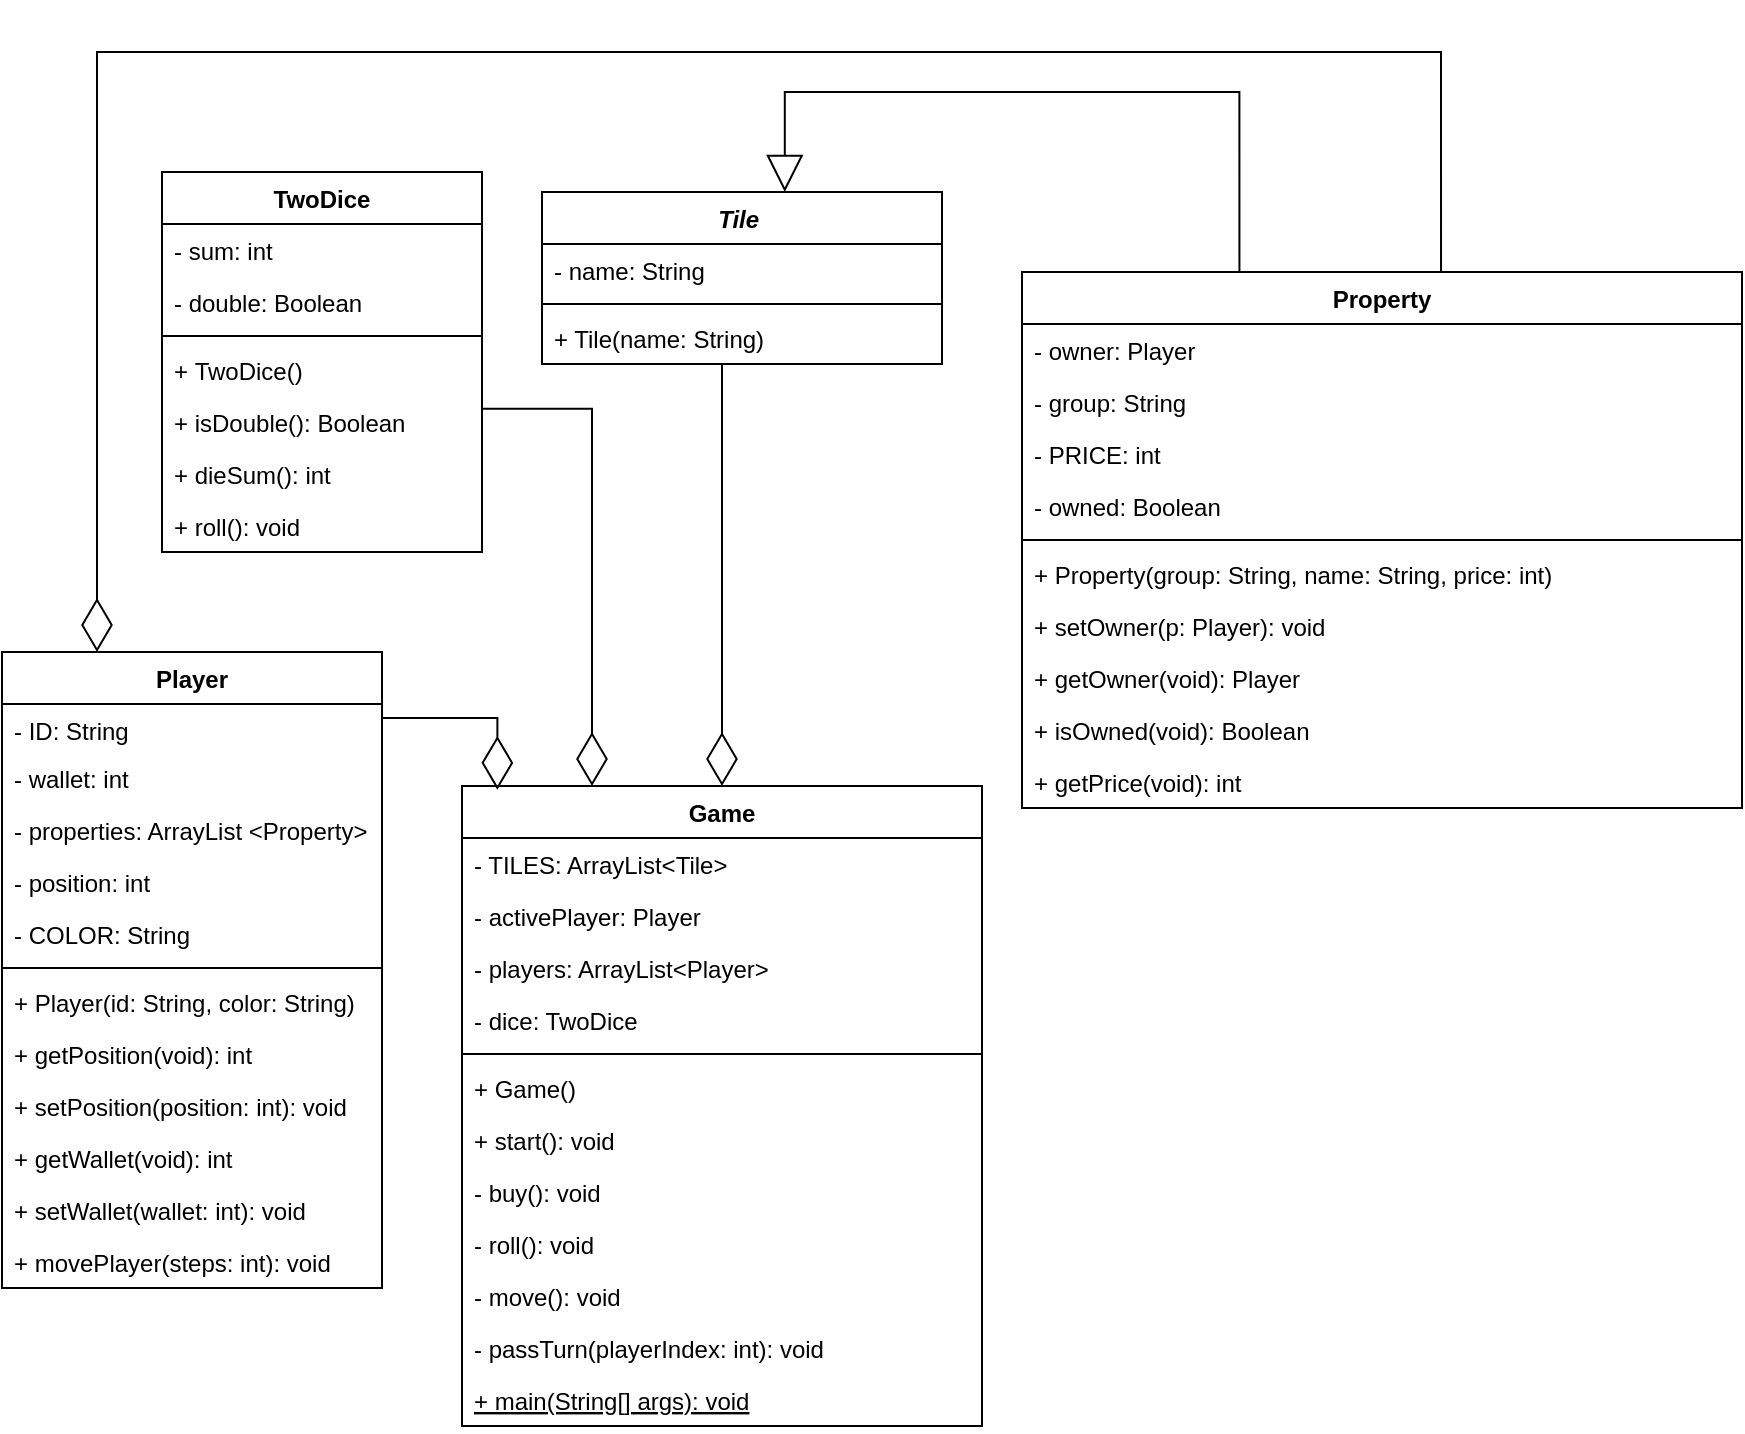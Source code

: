 <mxfile version="15.4.0" type="device"><diagram name="Page-1" id="e7e014a7-5840-1c2e-5031-d8a46d1fe8dd"><mxGraphModel dx="1038" dy="1425" grid="1" gridSize="10" guides="1" tooltips="1" connect="1" arrows="1" fold="1" page="1" pageScale="1" pageWidth="1169" pageHeight="826" background="none" math="0" shadow="0"><root><mxCell id="0"/><mxCell id="1" parent="0"/><mxCell id="EM72AjaU2sy7n-pwyy9N-53" value="Property" style="swimlane;fontStyle=1;align=center;verticalAlign=top;childLayout=stackLayout;horizontal=1;startSize=26;horizontalStack=0;resizeParent=1;resizeParentMax=0;resizeLast=0;collapsible=1;marginBottom=0;" parent="1" vertex="1"><mxGeometry x="550" y="-670" width="360" height="268" as="geometry"/></mxCell><mxCell id="EM72AjaU2sy7n-pwyy9N-74" value="- owner: Player" style="text;strokeColor=none;fillColor=none;align=left;verticalAlign=top;spacingLeft=4;spacingRight=4;overflow=hidden;rotatable=0;points=[[0,0.5],[1,0.5]];portConstraint=eastwest;" parent="EM72AjaU2sy7n-pwyy9N-53" vertex="1"><mxGeometry y="26" width="360" height="26" as="geometry"/></mxCell><mxCell id="EM72AjaU2sy7n-pwyy9N-54" value="- group: String " style="text;strokeColor=none;fillColor=none;align=left;verticalAlign=top;spacingLeft=4;spacingRight=4;overflow=hidden;rotatable=0;points=[[0,0.5],[1,0.5]];portConstraint=eastwest;" parent="EM72AjaU2sy7n-pwyy9N-53" vertex="1"><mxGeometry y="52" width="360" height="26" as="geometry"/></mxCell><mxCell id="EM72AjaU2sy7n-pwyy9N-78" value="- PRICE: int" style="text;strokeColor=none;fillColor=none;align=left;verticalAlign=top;spacingLeft=4;spacingRight=4;overflow=hidden;rotatable=0;points=[[0,0.5],[1,0.5]];portConstraint=eastwest;" parent="EM72AjaU2sy7n-pwyy9N-53" vertex="1"><mxGeometry y="78" width="360" height="26" as="geometry"/></mxCell><mxCell id="EM72AjaU2sy7n-pwyy9N-79" value="- owned: Boolean " style="text;strokeColor=none;fillColor=none;align=left;verticalAlign=top;spacingLeft=4;spacingRight=4;overflow=hidden;rotatable=0;points=[[0,0.5],[1,0.5]];portConstraint=eastwest;" parent="EM72AjaU2sy7n-pwyy9N-53" vertex="1"><mxGeometry y="104" width="360" height="26" as="geometry"/></mxCell><mxCell id="EM72AjaU2sy7n-pwyy9N-55" value="" style="line;strokeWidth=1;fillColor=none;align=left;verticalAlign=middle;spacingTop=-1;spacingLeft=3;spacingRight=3;rotatable=0;labelPosition=right;points=[];portConstraint=eastwest;" parent="EM72AjaU2sy7n-pwyy9N-53" vertex="1"><mxGeometry y="130" width="360" height="8" as="geometry"/></mxCell><mxCell id="EM72AjaU2sy7n-pwyy9N-56" value="+ Property(group: String, name: String, price: int)" style="text;strokeColor=none;fillColor=none;align=left;verticalAlign=top;spacingLeft=4;spacingRight=4;overflow=hidden;rotatable=0;points=[[0,0.5],[1,0.5]];portConstraint=eastwest;" parent="EM72AjaU2sy7n-pwyy9N-53" vertex="1"><mxGeometry y="138" width="360" height="26" as="geometry"/></mxCell><mxCell id="IMgN8uTN7fW-McpS8vzd-9" value="+ setOwner(p: Player): void" style="text;strokeColor=none;fillColor=none;align=left;verticalAlign=top;spacingLeft=4;spacingRight=4;overflow=hidden;rotatable=0;points=[[0,0.5],[1,0.5]];portConstraint=eastwest;" vertex="1" parent="EM72AjaU2sy7n-pwyy9N-53"><mxGeometry y="164" width="360" height="26" as="geometry"/></mxCell><mxCell id="IMgN8uTN7fW-McpS8vzd-10" value="+ getOwner(void): Player" style="text;strokeColor=none;fillColor=none;align=left;verticalAlign=top;spacingLeft=4;spacingRight=4;overflow=hidden;rotatable=0;points=[[0,0.5],[1,0.5]];portConstraint=eastwest;" vertex="1" parent="EM72AjaU2sy7n-pwyy9N-53"><mxGeometry y="190" width="360" height="26" as="geometry"/></mxCell><mxCell id="IMgN8uTN7fW-McpS8vzd-11" value="+ isOwned(void): Boolean" style="text;strokeColor=none;fillColor=none;align=left;verticalAlign=top;spacingLeft=4;spacingRight=4;overflow=hidden;rotatable=0;points=[[0,0.5],[1,0.5]];portConstraint=eastwest;" vertex="1" parent="EM72AjaU2sy7n-pwyy9N-53"><mxGeometry y="216" width="360" height="26" as="geometry"/></mxCell><mxCell id="IMgN8uTN7fW-McpS8vzd-12" value="+ getPrice(void): int" style="text;strokeColor=none;fillColor=none;align=left;verticalAlign=top;spacingLeft=4;spacingRight=4;overflow=hidden;rotatable=0;points=[[0,0.5],[1,0.5]];portConstraint=eastwest;" vertex="1" parent="EM72AjaU2sy7n-pwyy9N-53"><mxGeometry y="242" width="360" height="26" as="geometry"/></mxCell><mxCell id="EM72AjaU2sy7n-pwyy9N-61" value="Player" style="swimlane;fontStyle=1;align=center;verticalAlign=top;childLayout=stackLayout;horizontal=1;startSize=26;horizontalStack=0;resizeParent=1;resizeParentMax=0;resizeLast=0;collapsible=1;marginBottom=0;" parent="1" vertex="1"><mxGeometry x="40" y="-480" width="190" height="318" as="geometry"/></mxCell><mxCell id="IMgN8uTN7fW-McpS8vzd-6" value="- ID: String" style="text;strokeColor=none;fillColor=none;align=left;verticalAlign=top;spacingLeft=4;spacingRight=4;overflow=hidden;rotatable=0;points=[[0,0.5],[1,0.5]];portConstraint=eastwest;" vertex="1" parent="EM72AjaU2sy7n-pwyy9N-61"><mxGeometry y="26" width="190" height="24" as="geometry"/></mxCell><mxCell id="EM72AjaU2sy7n-pwyy9N-62" value="- wallet: int" style="text;strokeColor=none;fillColor=none;align=left;verticalAlign=top;spacingLeft=4;spacingRight=4;overflow=hidden;rotatable=0;points=[[0,0.5],[1,0.5]];portConstraint=eastwest;" parent="EM72AjaU2sy7n-pwyy9N-61" vertex="1"><mxGeometry y="50" width="190" height="26" as="geometry"/></mxCell><mxCell id="EM72AjaU2sy7n-pwyy9N-73" value="- properties: ArrayList &lt;Property&gt;" style="text;strokeColor=none;fillColor=none;align=left;verticalAlign=top;spacingLeft=4;spacingRight=4;overflow=hidden;rotatable=0;points=[[0,0.5],[1,0.5]];portConstraint=eastwest;" parent="EM72AjaU2sy7n-pwyy9N-61" vertex="1"><mxGeometry y="76" width="190" height="26" as="geometry"/></mxCell><mxCell id="EM72AjaU2sy7n-pwyy9N-75" value="- position: int" style="text;strokeColor=none;fillColor=none;align=left;verticalAlign=top;spacingLeft=4;spacingRight=4;overflow=hidden;rotatable=0;points=[[0,0.5],[1,0.5]];portConstraint=eastwest;" parent="EM72AjaU2sy7n-pwyy9N-61" vertex="1"><mxGeometry y="102" width="190" height="26" as="geometry"/></mxCell><mxCell id="EM72AjaU2sy7n-pwyy9N-76" value="- COLOR: String" style="text;strokeColor=none;fillColor=none;align=left;verticalAlign=top;spacingLeft=4;spacingRight=4;overflow=hidden;rotatable=0;points=[[0,0.5],[1,0.5]];portConstraint=eastwest;" parent="EM72AjaU2sy7n-pwyy9N-61" vertex="1"><mxGeometry y="128" width="190" height="26" as="geometry"/></mxCell><mxCell id="EM72AjaU2sy7n-pwyy9N-63" value="" style="line;strokeWidth=1;fillColor=none;align=left;verticalAlign=middle;spacingTop=-1;spacingLeft=3;spacingRight=3;rotatable=0;labelPosition=right;points=[];portConstraint=eastwest;" parent="EM72AjaU2sy7n-pwyy9N-61" vertex="1"><mxGeometry y="154" width="190" height="8" as="geometry"/></mxCell><mxCell id="IMgN8uTN7fW-McpS8vzd-5" value="+ Player(id: String, color: String)" style="text;strokeColor=none;fillColor=none;align=left;verticalAlign=top;spacingLeft=4;spacingRight=4;overflow=hidden;rotatable=0;points=[[0,0.5],[1,0.5]];portConstraint=eastwest;" vertex="1" parent="EM72AjaU2sy7n-pwyy9N-61"><mxGeometry y="162" width="190" height="26" as="geometry"/></mxCell><mxCell id="EM72AjaU2sy7n-pwyy9N-64" value="+ getPosition(void): int" style="text;strokeColor=none;fillColor=none;align=left;verticalAlign=top;spacingLeft=4;spacingRight=4;overflow=hidden;rotatable=0;points=[[0,0.5],[1,0.5]];portConstraint=eastwest;" parent="EM72AjaU2sy7n-pwyy9N-61" vertex="1"><mxGeometry y="188" width="190" height="26" as="geometry"/></mxCell><mxCell id="IMgN8uTN7fW-McpS8vzd-1" value="+ setPosition(position: int): void" style="text;strokeColor=none;fillColor=none;align=left;verticalAlign=top;spacingLeft=4;spacingRight=4;overflow=hidden;rotatable=0;points=[[0,0.5],[1,0.5]];portConstraint=eastwest;" vertex="1" parent="EM72AjaU2sy7n-pwyy9N-61"><mxGeometry y="214" width="190" height="26" as="geometry"/></mxCell><mxCell id="IMgN8uTN7fW-McpS8vzd-3" value="+ getWallet(void): int" style="text;strokeColor=none;fillColor=none;align=left;verticalAlign=top;spacingLeft=4;spacingRight=4;overflow=hidden;rotatable=0;points=[[0,0.5],[1,0.5]];portConstraint=eastwest;" vertex="1" parent="EM72AjaU2sy7n-pwyy9N-61"><mxGeometry y="240" width="190" height="26" as="geometry"/></mxCell><mxCell id="IMgN8uTN7fW-McpS8vzd-4" value="+ setWallet(wallet: int): void" style="text;strokeColor=none;fillColor=none;align=left;verticalAlign=top;spacingLeft=4;spacingRight=4;overflow=hidden;rotatable=0;points=[[0,0.5],[1,0.5]];portConstraint=eastwest;" vertex="1" parent="EM72AjaU2sy7n-pwyy9N-61"><mxGeometry y="266" width="190" height="26" as="geometry"/></mxCell><mxCell id="IMgN8uTN7fW-McpS8vzd-2" value="+ movePlayer(steps: int): void" style="text;strokeColor=none;fillColor=none;align=left;verticalAlign=top;spacingLeft=4;spacingRight=4;overflow=hidden;rotatable=0;points=[[0,0.5],[1,0.5]];portConstraint=eastwest;" vertex="1" parent="EM72AjaU2sy7n-pwyy9N-61"><mxGeometry y="292" width="190" height="26" as="geometry"/></mxCell><mxCell id="EM72AjaU2sy7n-pwyy9N-65" value="Tile " style="swimlane;fontStyle=3;align=center;verticalAlign=top;childLayout=stackLayout;horizontal=1;startSize=26;horizontalStack=0;resizeParent=1;resizeParentMax=0;resizeLast=0;collapsible=1;marginBottom=0;" parent="1" vertex="1"><mxGeometry x="310" y="-710" width="200" height="86" as="geometry"/></mxCell><mxCell id="EM72AjaU2sy7n-pwyy9N-66" value="- name: String " style="text;strokeColor=none;fillColor=none;align=left;verticalAlign=top;spacingLeft=4;spacingRight=4;overflow=hidden;rotatable=0;points=[[0,0.5],[1,0.5]];portConstraint=eastwest;" parent="EM72AjaU2sy7n-pwyy9N-65" vertex="1"><mxGeometry y="26" width="200" height="26" as="geometry"/></mxCell><mxCell id="EM72AjaU2sy7n-pwyy9N-67" value="" style="line;strokeWidth=1;fillColor=none;align=left;verticalAlign=middle;spacingTop=-1;spacingLeft=3;spacingRight=3;rotatable=0;labelPosition=right;points=[];portConstraint=eastwest;" parent="EM72AjaU2sy7n-pwyy9N-65" vertex="1"><mxGeometry y="52" width="200" height="8" as="geometry"/></mxCell><mxCell id="EM72AjaU2sy7n-pwyy9N-68" value="+ Tile(name: String)" style="text;strokeColor=none;fillColor=none;align=left;verticalAlign=top;spacingLeft=4;spacingRight=4;overflow=hidden;rotatable=0;points=[[0,0.5],[1,0.5]];portConstraint=eastwest;" parent="EM72AjaU2sy7n-pwyy9N-65" vertex="1"><mxGeometry y="60" width="200" height="26" as="geometry"/></mxCell><mxCell id="EM72AjaU2sy7n-pwyy9N-69" value="Game" style="swimlane;fontStyle=1;align=center;verticalAlign=top;childLayout=stackLayout;horizontal=1;startSize=26;horizontalStack=0;resizeParent=1;resizeParentMax=0;resizeLast=0;collapsible=1;marginBottom=0;" parent="1" vertex="1"><mxGeometry x="270" y="-413" width="260" height="320" as="geometry"/></mxCell><mxCell id="EM72AjaU2sy7n-pwyy9N-70" value="- TILES: ArrayList&lt;Tile&gt;" style="text;strokeColor=none;fillColor=none;align=left;verticalAlign=top;spacingLeft=4;spacingRight=4;overflow=hidden;rotatable=0;points=[[0,0.5],[1,0.5]];portConstraint=eastwest;" parent="EM72AjaU2sy7n-pwyy9N-69" vertex="1"><mxGeometry y="26" width="260" height="26" as="geometry"/></mxCell><mxCell id="EM72AjaU2sy7n-pwyy9N-80" value="- activePlayer: Player" style="text;strokeColor=none;fillColor=none;align=left;verticalAlign=top;spacingLeft=4;spacingRight=4;overflow=hidden;rotatable=0;points=[[0,0.5],[1,0.5]];portConstraint=eastwest;" parent="EM72AjaU2sy7n-pwyy9N-69" vertex="1"><mxGeometry y="52" width="260" height="26" as="geometry"/></mxCell><mxCell id="EM72AjaU2sy7n-pwyy9N-81" value="- players: ArrayList&lt;Player&gt;" style="text;strokeColor=none;fillColor=none;align=left;verticalAlign=top;spacingLeft=4;spacingRight=4;overflow=hidden;rotatable=0;points=[[0,0.5],[1,0.5]];portConstraint=eastwest;" parent="EM72AjaU2sy7n-pwyy9N-69" vertex="1"><mxGeometry y="78" width="260" height="26" as="geometry"/></mxCell><mxCell id="IMgN8uTN7fW-McpS8vzd-31" value="- dice: TwoDice" style="text;strokeColor=none;fillColor=none;align=left;verticalAlign=top;spacingLeft=4;spacingRight=4;overflow=hidden;rotatable=0;points=[[0,0.5],[1,0.5]];portConstraint=eastwest;" vertex="1" parent="EM72AjaU2sy7n-pwyy9N-69"><mxGeometry y="104" width="260" height="26" as="geometry"/></mxCell><mxCell id="EM72AjaU2sy7n-pwyy9N-71" value="" style="line;strokeWidth=1;fillColor=none;align=left;verticalAlign=middle;spacingTop=-1;spacingLeft=3;spacingRight=3;rotatable=0;labelPosition=right;points=[];portConstraint=eastwest;" parent="EM72AjaU2sy7n-pwyy9N-69" vertex="1"><mxGeometry y="130" width="260" height="8" as="geometry"/></mxCell><mxCell id="EM72AjaU2sy7n-pwyy9N-72" value="+ Game()" style="text;strokeColor=none;fillColor=none;align=left;verticalAlign=top;spacingLeft=4;spacingRight=4;overflow=hidden;rotatable=0;points=[[0,0.5],[1,0.5]];portConstraint=eastwest;" parent="EM72AjaU2sy7n-pwyy9N-69" vertex="1"><mxGeometry y="138" width="260" height="26" as="geometry"/></mxCell><mxCell id="IMgN8uTN7fW-McpS8vzd-13" value="+ start(): void" style="text;strokeColor=none;fillColor=none;align=left;verticalAlign=top;spacingLeft=4;spacingRight=4;overflow=hidden;rotatable=0;points=[[0,0.5],[1,0.5]];portConstraint=eastwest;" vertex="1" parent="EM72AjaU2sy7n-pwyy9N-69"><mxGeometry y="164" width="260" height="26" as="geometry"/></mxCell><mxCell id="IMgN8uTN7fW-McpS8vzd-14" value="- buy(): void" style="text;strokeColor=none;fillColor=none;align=left;verticalAlign=top;spacingLeft=4;spacingRight=4;overflow=hidden;rotatable=0;points=[[0,0.5],[1,0.5]];portConstraint=eastwest;" vertex="1" parent="EM72AjaU2sy7n-pwyy9N-69"><mxGeometry y="190" width="260" height="26" as="geometry"/></mxCell><mxCell id="IMgN8uTN7fW-McpS8vzd-18" value="- roll(): void " style="text;strokeColor=none;fillColor=none;align=left;verticalAlign=top;spacingLeft=4;spacingRight=4;overflow=hidden;rotatable=0;points=[[0,0.5],[1,0.5]];portConstraint=eastwest;" vertex="1" parent="EM72AjaU2sy7n-pwyy9N-69"><mxGeometry y="216" width="260" height="26" as="geometry"/></mxCell><mxCell id="IMgN8uTN7fW-McpS8vzd-19" value="- move(): void" style="text;strokeColor=none;fillColor=none;align=left;verticalAlign=top;spacingLeft=4;spacingRight=4;overflow=hidden;rotatable=0;points=[[0,0.5],[1,0.5]];portConstraint=eastwest;" vertex="1" parent="EM72AjaU2sy7n-pwyy9N-69"><mxGeometry y="242" width="260" height="26" as="geometry"/></mxCell><mxCell id="IMgN8uTN7fW-McpS8vzd-17" value="- passTurn(playerIndex: int): void " style="text;strokeColor=none;fillColor=none;align=left;verticalAlign=top;spacingLeft=4;spacingRight=4;overflow=hidden;rotatable=0;points=[[0,0.5],[1,0.5]];portConstraint=eastwest;" vertex="1" parent="EM72AjaU2sy7n-pwyy9N-69"><mxGeometry y="268" width="260" height="26" as="geometry"/></mxCell><mxCell id="IMgN8uTN7fW-McpS8vzd-15" value="+ main(String[] args): void" style="text;strokeColor=none;fillColor=none;align=left;verticalAlign=top;spacingLeft=4;spacingRight=4;overflow=hidden;rotatable=0;points=[[0,0.5],[1,0.5]];portConstraint=eastwest;fontStyle=4" vertex="1" parent="EM72AjaU2sy7n-pwyy9N-69"><mxGeometry y="294" width="260" height="26" as="geometry"/></mxCell><mxCell id="IMgN8uTN7fW-McpS8vzd-20" value="TwoDice" style="swimlane;fontStyle=1;align=center;verticalAlign=top;childLayout=stackLayout;horizontal=1;startSize=26;horizontalStack=0;resizeParent=1;resizeParentMax=0;resizeLast=0;collapsible=1;marginBottom=0;" vertex="1" parent="1"><mxGeometry x="120" y="-720" width="160" height="190" as="geometry"/></mxCell><mxCell id="IMgN8uTN7fW-McpS8vzd-21" value="- sum: int&#10;" style="text;strokeColor=none;fillColor=none;align=left;verticalAlign=top;spacingLeft=4;spacingRight=4;overflow=hidden;rotatable=0;points=[[0,0.5],[1,0.5]];portConstraint=eastwest;" vertex="1" parent="IMgN8uTN7fW-McpS8vzd-20"><mxGeometry y="26" width="160" height="26" as="geometry"/></mxCell><mxCell id="IMgN8uTN7fW-McpS8vzd-28" value="- double: Boolean&#10;" style="text;strokeColor=none;fillColor=none;align=left;verticalAlign=top;spacingLeft=4;spacingRight=4;overflow=hidden;rotatable=0;points=[[0,0.5],[1,0.5]];portConstraint=eastwest;" vertex="1" parent="IMgN8uTN7fW-McpS8vzd-20"><mxGeometry y="52" width="160" height="26" as="geometry"/></mxCell><mxCell id="IMgN8uTN7fW-McpS8vzd-22" value="" style="line;strokeWidth=1;fillColor=none;align=left;verticalAlign=middle;spacingTop=-1;spacingLeft=3;spacingRight=3;rotatable=0;labelPosition=right;points=[];portConstraint=eastwest;" vertex="1" parent="IMgN8uTN7fW-McpS8vzd-20"><mxGeometry y="78" width="160" height="8" as="geometry"/></mxCell><mxCell id="IMgN8uTN7fW-McpS8vzd-23" value="+ TwoDice()" style="text;strokeColor=none;fillColor=none;align=left;verticalAlign=top;spacingLeft=4;spacingRight=4;overflow=hidden;rotatable=0;points=[[0,0.5],[1,0.5]];portConstraint=eastwest;fontStyle=0" vertex="1" parent="IMgN8uTN7fW-McpS8vzd-20"><mxGeometry y="86" width="160" height="26" as="geometry"/></mxCell><mxCell id="IMgN8uTN7fW-McpS8vzd-29" value="+ isDouble(): Boolean" style="text;strokeColor=none;fillColor=none;align=left;verticalAlign=top;spacingLeft=4;spacingRight=4;overflow=hidden;rotatable=0;points=[[0,0.5],[1,0.5]];portConstraint=eastwest;" vertex="1" parent="IMgN8uTN7fW-McpS8vzd-20"><mxGeometry y="112" width="160" height="26" as="geometry"/></mxCell><mxCell id="IMgN8uTN7fW-McpS8vzd-25" value="+ dieSum(): int" style="text;strokeColor=none;fillColor=none;align=left;verticalAlign=top;spacingLeft=4;spacingRight=4;overflow=hidden;rotatable=0;points=[[0,0.5],[1,0.5]];portConstraint=eastwest;" vertex="1" parent="IMgN8uTN7fW-McpS8vzd-20"><mxGeometry y="138" width="160" height="26" as="geometry"/></mxCell><mxCell id="IMgN8uTN7fW-McpS8vzd-30" value="+ roll(): void" style="text;strokeColor=none;fillColor=none;align=left;verticalAlign=top;spacingLeft=4;spacingRight=4;overflow=hidden;rotatable=0;points=[[0,0.5],[1,0.5]];portConstraint=eastwest;" vertex="1" parent="IMgN8uTN7fW-McpS8vzd-20"><mxGeometry y="164" width="160" height="26" as="geometry"/></mxCell><mxCell id="IMgN8uTN7fW-McpS8vzd-33" value="" style="endArrow=block;endSize=16;endFill=0;html=1;rounded=0;edgeStyle=orthogonalEdgeStyle;entryX=0.607;entryY=0;entryDx=0;entryDy=0;entryPerimeter=0;exitX=0.302;exitY=-0.001;exitDx=0;exitDy=0;exitPerimeter=0;" edge="1" parent="1" source="EM72AjaU2sy7n-pwyy9N-53" target="EM72AjaU2sy7n-pwyy9N-65"><mxGeometry width="160" relative="1" as="geometry"><mxPoint x="425" y="-721" as="sourcePoint"/><mxPoint x="585" y="-721" as="targetPoint"/><Array as="points"><mxPoint x="659" y="-760"/><mxPoint x="431" y="-760"/></Array></mxGeometry></mxCell><mxCell id="IMgN8uTN7fW-McpS8vzd-35" value="" style="endArrow=diamondThin;endFill=0;endSize=24;html=1;rounded=0;edgeStyle=orthogonalEdgeStyle;entryX=0.5;entryY=0;entryDx=0;entryDy=0;exitX=0.478;exitY=1;exitDx=0;exitDy=0;exitPerimeter=0;" edge="1" parent="1" source="EM72AjaU2sy7n-pwyy9N-68" target="EM72AjaU2sy7n-pwyy9N-69"><mxGeometry width="160" relative="1" as="geometry"><mxPoint x="400" y="-570" as="sourcePoint"/><mxPoint x="480" y="-536.5" as="targetPoint"/><Array as="points"><mxPoint x="400" y="-624"/></Array></mxGeometry></mxCell><mxCell id="IMgN8uTN7fW-McpS8vzd-36" value="" style="endArrow=diamondThin;endFill=0;endSize=24;html=1;rounded=0;edgeStyle=orthogonalEdgeStyle;entryX=0.25;entryY=0;entryDx=0;entryDy=0;exitX=1.003;exitY=0.246;exitDx=0;exitDy=0;exitPerimeter=0;" edge="1" parent="1" source="IMgN8uTN7fW-McpS8vzd-29" target="EM72AjaU2sy7n-pwyy9N-69"><mxGeometry width="160" relative="1" as="geometry"><mxPoint x="465" y="-520" as="sourcePoint"/><mxPoint x="335" y="-510" as="targetPoint"/><Array as="points"><mxPoint x="335" y="-602"/></Array></mxGeometry></mxCell><mxCell id="IMgN8uTN7fW-McpS8vzd-37" value="" style="endArrow=diamondThin;endFill=0;endSize=24;html=1;rounded=0;edgeStyle=orthogonalEdgeStyle;entryX=0.068;entryY=0.006;entryDx=0;entryDy=0;exitX=1;exitY=0.5;exitDx=0;exitDy=0;entryPerimeter=0;" edge="1" parent="1" source="EM72AjaU2sy7n-pwyy9N-62" target="EM72AjaU2sy7n-pwyy9N-69"><mxGeometry width="160" relative="1" as="geometry"><mxPoint x="250.0" y="-590.604" as="sourcePoint"/><mxPoint x="304.52" y="-402" as="targetPoint"/><Array as="points"><mxPoint x="288" y="-447"/></Array></mxGeometry></mxCell><mxCell id="IMgN8uTN7fW-McpS8vzd-50" value="" style="endArrow=diamondThin;endFill=0;endSize=24;html=1;rounded=0;edgeStyle=orthogonalEdgeStyle;entryX=0.25;entryY=0;entryDx=0;entryDy=0;exitX=0.582;exitY=0;exitDx=0;exitDy=0;exitPerimeter=0;" edge="1" parent="1" source="EM72AjaU2sy7n-pwyy9N-53" target="EM72AjaU2sy7n-pwyy9N-61"><mxGeometry width="160" relative="1" as="geometry"><mxPoint x="750" y="-820" as="sourcePoint"/><mxPoint x="100" y="-510" as="targetPoint"/><Array as="points"><mxPoint x="760" y="-780"/><mxPoint x="88" y="-780"/></Array></mxGeometry></mxCell></root></mxGraphModel></diagram></mxfile>